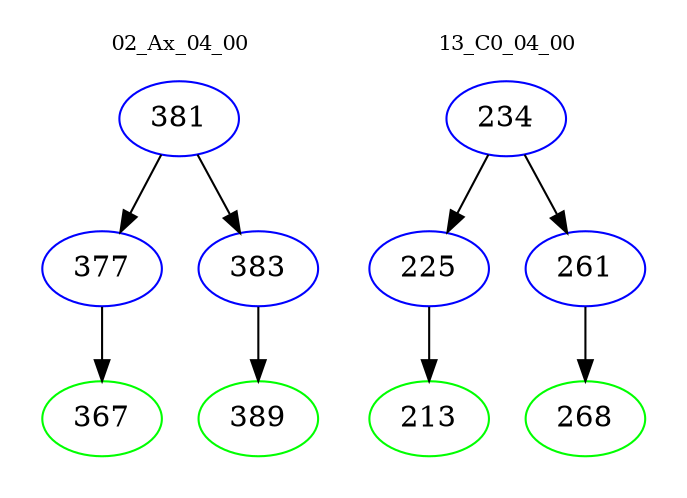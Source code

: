 digraph{
subgraph cluster_0 {
color = white
label = "02_Ax_04_00";
fontsize=10;
T0_381 [label="381", color="blue"]
T0_381 -> T0_377 [color="black"]
T0_377 [label="377", color="blue"]
T0_377 -> T0_367 [color="black"]
T0_367 [label="367", color="green"]
T0_381 -> T0_383 [color="black"]
T0_383 [label="383", color="blue"]
T0_383 -> T0_389 [color="black"]
T0_389 [label="389", color="green"]
}
subgraph cluster_1 {
color = white
label = "13_C0_04_00";
fontsize=10;
T1_234 [label="234", color="blue"]
T1_234 -> T1_225 [color="black"]
T1_225 [label="225", color="blue"]
T1_225 -> T1_213 [color="black"]
T1_213 [label="213", color="green"]
T1_234 -> T1_261 [color="black"]
T1_261 [label="261", color="blue"]
T1_261 -> T1_268 [color="black"]
T1_268 [label="268", color="green"]
}
}
